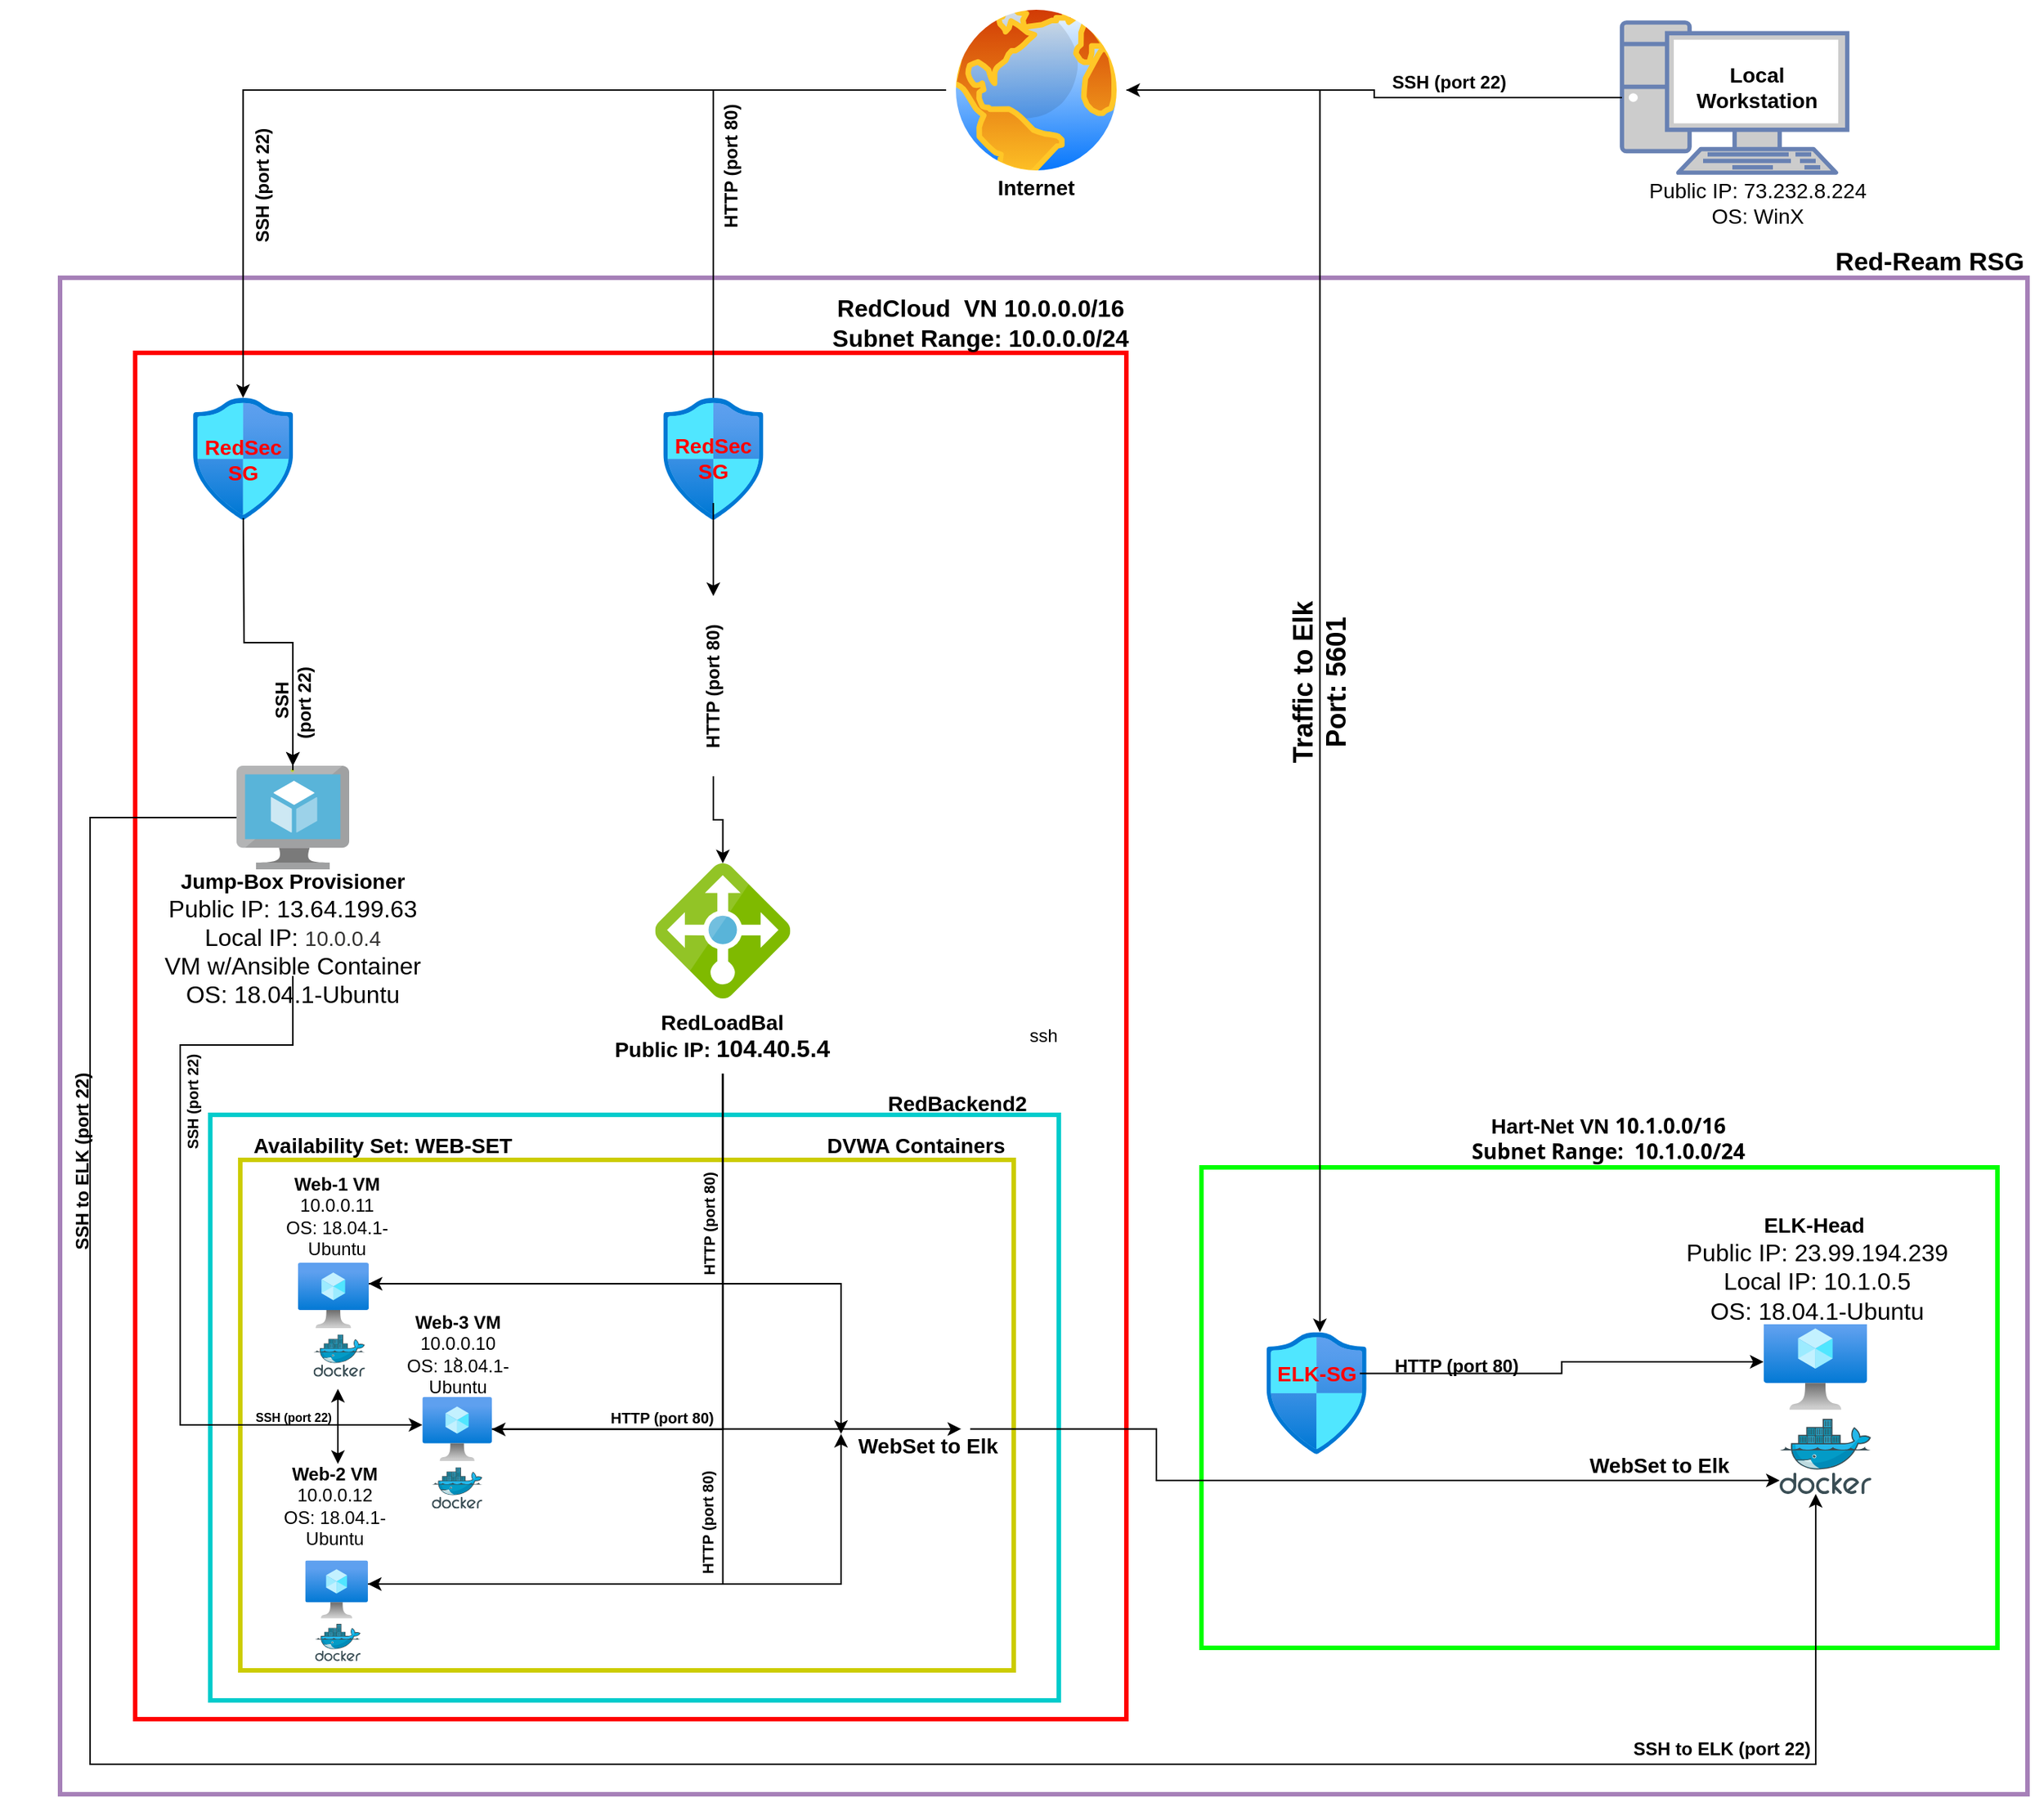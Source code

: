 <mxfile version="14.4.3" type="device"><diagram id="DOoQwO1xj8pVXRSFZuwf" name="Page-1"><mxGraphModel dx="1635" dy="803" grid="1" gridSize="10" guides="1" tooltips="1" connect="1" arrows="1" fold="1" page="1" pageScale="1" pageWidth="850" pageHeight="1100" math="0" shadow="0"><root><mxCell id="0"/><mxCell id="1" parent="0"/><mxCell id="IjSBgWSyNSszhUo6INS5-1" value="ssh" style="rounded=0;whiteSpace=wrap;html=1;fillColor=none;strokeColor=#A680B8;strokeWidth=3;" parent="1" vertex="1"><mxGeometry x="140" y="200" width="1310" height="1010" as="geometry"/></mxCell><mxCell id="IjSBgWSyNSszhUo6INS5-2" value="" style="rounded=0;whiteSpace=wrap;html=1;fillColor=none;strokeColor=#FF0000;strokeWidth=3;" parent="1" vertex="1"><mxGeometry x="190" y="250" width="660" height="910" as="geometry"/></mxCell><mxCell id="BYoWsbZ0JLzjnbYp8zpn-26" value="" style="rounded=0;whiteSpace=wrap;html=1;fillColor=none;strokeColor=#00CCCC;strokeWidth=3;" parent="1" vertex="1"><mxGeometry x="240" y="757.5" width="565" height="390" as="geometry"/></mxCell><mxCell id="BYoWsbZ0JLzjnbYp8zpn-49" value="" style="rounded=0;whiteSpace=wrap;html=1;fillColor=none;strokeColor=#CCCC00;strokeWidth=3;" parent="1" vertex="1"><mxGeometry x="260" y="787.5" width="515" height="340" as="geometry"/></mxCell><mxCell id="Sz56KbdWeMuLrCVz_roD-2" value="" style="rounded=0;whiteSpace=wrap;html=1;fillColor=none;strokeColor=#00FF00;strokeWidth=3;" parent="1" vertex="1"><mxGeometry x="900" y="792.5" width="530" height="320" as="geometry"/></mxCell><mxCell id="Sz56KbdWeMuLrCVz_roD-3" value="&lt;b style=&quot;font-size: 14px&quot;&gt;Hart-Net&amp;nbsp;&lt;/b&gt;&lt;b style=&quot;font-size: 14px&quot;&gt;VN &lt;font face=&quot;az_ea_font, Segoe UI, az_font, system-ui, -apple-system, BlinkMacSystemFont, Roboto, Oxygen, Ubuntu, Cantarell, Open Sans, Helvetica Neue, sans-serif&quot; style=&quot;font-size: 14px&quot;&gt;&lt;span style=&quot;background-color: rgb(255 , 255 , 255) ; font-size: 14px&quot;&gt;10.1.0.0/16&lt;br&gt;&lt;/span&gt;&lt;/font&gt;&lt;/b&gt;&lt;b style=&quot;font-size: 14px&quot;&gt;&lt;font face=&quot;az_ea_font, Segoe UI, az_font, system-ui, -apple-system, BlinkMacSystemFont, Roboto, Oxygen, Ubuntu, Cantarell, Open Sans, Helvetica Neue, sans-serif&quot; style=&quot;font-size: 14px&quot;&gt;&lt;span style=&quot;background-color: rgb(255 , 255 , 255) ; font-size: 14px&quot;&gt;Subnet Range:&amp;nbsp; 10.1.0.0/24&lt;/span&gt;&lt;/font&gt;&lt;/b&gt;&lt;b style=&quot;font-size: 14px&quot;&gt;&lt;br style=&quot;font-size: 14px&quot;&gt;&lt;/b&gt;" style="text;html=1;strokeColor=none;fillColor=none;align=center;verticalAlign=middle;whiteSpace=wrap;rounded=0;fontSize=14;" parent="1" vertex="1"><mxGeometry x="992" y="747.5" width="358" height="50" as="geometry"/></mxCell><mxCell id="IjSBgWSyNSszhUo6INS5-3" value="Red-Ream RSG" style="text;html=1;strokeColor=none;fillColor=none;align=center;verticalAlign=middle;whiteSpace=wrap;rounded=0;fontSize=17;fontStyle=1" parent="1" vertex="1"><mxGeometry x="1310" y="180" width="150" height="20" as="geometry"/></mxCell><mxCell id="IjSBgWSyNSszhUo6INS5-6" value="RedCloud&amp;nbsp; VN 10.0.0.0/16&lt;br style=&quot;font-size: 16px;&quot;&gt;Subnet Range: 10.0.0.0/24" style="text;html=1;strokeColor=none;fillColor=none;align=center;verticalAlign=middle;whiteSpace=wrap;rounded=0;fontSize=16;fontStyle=1" parent="1" vertex="1"><mxGeometry x="642.5" y="210" width="220" height="40" as="geometry"/></mxCell><mxCell id="IjSBgWSyNSszhUo6INS5-15" style="edgeStyle=orthogonalEdgeStyle;rounded=0;orthogonalLoop=1;jettySize=auto;html=1;fontSize=14;" parent="1" source="IjSBgWSyNSszhUo6INS5-12" target="IjSBgWSyNSszhUo6INS5-8" edge="1"><mxGeometry relative="1" as="geometry"><mxPoint x="650" y="190" as="targetPoint"/></mxGeometry></mxCell><mxCell id="Sz56KbdWeMuLrCVz_roD-10" style="edgeStyle=orthogonalEdgeStyle;rounded=0;orthogonalLoop=1;jettySize=auto;html=1;" parent="1" source="IjSBgWSyNSszhUo6INS5-12" target="Sz56KbdWeMuLrCVz_roD-9" edge="1"><mxGeometry relative="1" as="geometry"/></mxCell><mxCell id="q-Yv8kEIPbWHQzRfQvus-49" style="edgeStyle=orthogonalEdgeStyle;rounded=0;orthogonalLoop=1;jettySize=auto;html=1;fontSize=10;" parent="1" source="IjSBgWSyNSszhUo6INS5-12" target="BYoWsbZ0JLzjnbYp8zpn-39" edge="1"><mxGeometry relative="1" as="geometry"/></mxCell><mxCell id="IjSBgWSyNSszhUo6INS5-12" value="" style="aspect=fixed;perimeter=ellipsePerimeter;html=1;align=center;shadow=0;dashed=0;spacingTop=3;image;image=img/lib/active_directory/internet_globe.svg;fillColor=none;fontSize=14;" parent="1" vertex="1"><mxGeometry x="730" y="15" width="120" height="120" as="geometry"/></mxCell><mxCell id="BYoWsbZ0JLzjnbYp8zpn-4" value="SSH (port 22)" style="text;html=1;strokeColor=none;fillColor=none;align=center;verticalAlign=middle;whiteSpace=wrap;rounded=0;fontStyle=1;fontSize=12;" parent="1" vertex="1"><mxGeometry x="1010" y="60" width="110" height="20" as="geometry"/></mxCell><mxCell id="BYoWsbZ0JLzjnbYp8zpn-5" value="Internet" style="text;html=1;strokeColor=none;fillColor=none;align=center;verticalAlign=middle;whiteSpace=wrap;rounded=0;fontStyle=1;fontSize=14;" parent="1" vertex="1"><mxGeometry x="735" y="130" width="110" height="20" as="geometry"/></mxCell><mxCell id="BYoWsbZ0JLzjnbYp8zpn-18" value="" style="group" parent="1" vertex="1" connectable="0"><mxGeometry x="530" y="590" width="150" height="140" as="geometry"/></mxCell><mxCell id="IjSBgWSyNSszhUo6INS5-16" value="" style="aspect=fixed;html=1;points=[];align=center;image;fontSize=12;image=img/lib/mscae/Load_Balancer_feature.svg;fillColor=none;" parent="BYoWsbZ0JLzjnbYp8zpn-18" vertex="1"><mxGeometry x="6.25" width="90" height="90" as="geometry"/></mxCell><mxCell id="IjSBgWSyNSszhUo6INS5-32" value="RedLoadBal&lt;br&gt;Public IP:&amp;nbsp;&lt;span style=&quot;font-family: &amp;#34;az_ea_font&amp;#34; , &amp;#34;segoe ui&amp;#34; , &amp;#34;az_font&amp;#34; , , , &amp;#34;blinkmacsystemfont&amp;#34; , &amp;#34;roboto&amp;#34; , &amp;#34;oxygen&amp;#34; , &amp;#34;ubuntu&amp;#34; , &amp;#34;cantarell&amp;#34; , &amp;#34;open sans&amp;#34; , &amp;#34;helvetica neue&amp;#34; , sans-serif ; font-size: 16px ; background-color: rgb(255 , 255 , 255)&quot;&gt;104.40.5.4&lt;/span&gt;" style="text;html=1;strokeColor=none;fillColor=none;align=center;verticalAlign=middle;whiteSpace=wrap;rounded=0;fontSize=14;fontStyle=1" parent="BYoWsbZ0JLzjnbYp8zpn-18" vertex="1"><mxGeometry x="-30.62" y="90" width="163.75" height="50" as="geometry"/></mxCell><mxCell id="BYoWsbZ0JLzjnbYp8zpn-19" value="&amp;nbsp;SSH (port 22)" style="text;html=1;strokeColor=none;fillColor=none;align=center;verticalAlign=middle;whiteSpace=wrap;rounded=0;rotation=-90;fontStyle=1" parent="1" vertex="1"><mxGeometry x="230" y="120" width="90" height="40" as="geometry"/></mxCell><mxCell id="BYoWsbZ0JLzjnbYp8zpn-23" value="" style="group" parent="1" vertex="1" connectable="0"><mxGeometry x="100" y="280" width="250" height="110" as="geometry"/></mxCell><mxCell id="BYoWsbZ0JLzjnbYp8zpn-6" value="" style="group" parent="BYoWsbZ0JLzjnbYp8zpn-23" vertex="1" connectable="0"><mxGeometry width="195.273" height="85.938" as="geometry"/></mxCell><mxCell id="IjSBgWSyNSszhUo6INS5-8" value="" style="aspect=fixed;html=1;points=[];align=center;image;fontSize=12;image=img/lib/azure2/networking/Network_Security_Groups.svg;fillColor=none;" parent="BYoWsbZ0JLzjnbYp8zpn-6" vertex="1"><mxGeometry x="128.42" width="66.852" height="81.17" as="geometry"/></mxCell><mxCell id="BYoWsbZ0JLzjnbYp8zpn-94" value="&lt;b&gt;&lt;font color=&quot;#ff0000&quot;&gt;RedSec SG&lt;/font&gt;&lt;/b&gt;" style="text;html=1;strokeColor=none;fillColor=none;align=center;verticalAlign=middle;whiteSpace=wrap;rounded=0;fontSize=14;container=1;" parent="BYoWsbZ0JLzjnbYp8zpn-6" vertex="1"><mxGeometry x="132.98" y="11" width="57.73" height="60" as="geometry"><mxRectangle x="90" y="71.43" width="130" height="20" as="alternateBounds"/></mxGeometry></mxCell><mxCell id="BYoWsbZ0JLzjnbYp8zpn-27" value="&lt;b style=&quot;font-size: 14px&quot;&gt;RedBackend2&lt;/b&gt;" style="text;html=1;strokeColor=none;fillColor=none;align=center;verticalAlign=middle;whiteSpace=wrap;rounded=0;fontSize=14;" parent="1" vertex="1"><mxGeometry x="670" y="730" width="135" height="40" as="geometry"/></mxCell><mxCell id="BYoWsbZ0JLzjnbYp8zpn-30" value="" style="group" parent="1" vertex="1" connectable="0"><mxGeometry x="190" y="525" width="210" height="140" as="geometry"/></mxCell><mxCell id="IjSBgWSyNSszhUo6INS5-19" value="" style="aspect=fixed;html=1;points=[];align=center;image;fontSize=12;image=img/lib/mscae/Virtual_Machine.svg;fillColor=none;" parent="BYoWsbZ0JLzjnbYp8zpn-30" vertex="1"><mxGeometry x="67.5" width="75" height="69" as="geometry"/></mxCell><mxCell id="IjSBgWSyNSszhUo6INS5-33" value="Jump-Box Provisioner&lt;br&gt;&lt;span style=&quot;font-weight: normal ; font-size: 16px ; background-color: rgb(255 , 255 , 255)&quot;&gt;Public IP: 13.64.199.63&lt;br&gt;Local IP:&amp;nbsp;&lt;/span&gt;&lt;span style=&quot;font-weight: normal ; color: rgb(50 , 49 , 48) ; background-color: rgb(255 , 255 , 255)&quot;&gt;&lt;font style=&quot;font-size: 14px&quot;&gt;10.0.0.4&lt;br&gt;&lt;/font&gt;&lt;/span&gt;&lt;span style=&quot;background-color: rgb(255 , 255 , 255)&quot;&gt;&lt;span style=&quot;font-weight: normal&quot;&gt;&lt;span style=&quot;font-size: 16px&quot;&gt;VM w/Ansible Container&lt;/span&gt;&lt;br&gt;&lt;span style=&quot;font-size: 16px&quot;&gt;OS: 18.04.1-Ubuntu&lt;/span&gt;&lt;/span&gt;&lt;br&gt;&lt;/span&gt;" style="text;html=1;strokeColor=none;fillColor=none;align=center;verticalAlign=middle;whiteSpace=wrap;rounded=0;fontSize=14;fontStyle=1" parent="BYoWsbZ0JLzjnbYp8zpn-30" vertex="1"><mxGeometry y="90" width="210" height="50" as="geometry"/></mxCell><mxCell id="BYoWsbZ0JLzjnbYp8zpn-31" style="edgeStyle=orthogonalEdgeStyle;rounded=0;orthogonalLoop=1;jettySize=auto;html=1;" parent="1" source="BYoWsbZ0JLzjnbYp8zpn-32" target="IjSBgWSyNSszhUo6INS5-19" edge="1"><mxGeometry relative="1" as="geometry"/></mxCell><mxCell id="BYoWsbZ0JLzjnbYp8zpn-33" value="" style="group;fontSize=14;" parent="1" vertex="1" connectable="0"><mxGeometry x="1180" y="30" width="150" height="100" as="geometry"/></mxCell><mxCell id="BYoWsbZ0JLzjnbYp8zpn-1" value="" style="fontColor=#0066CC;verticalAlign=top;verticalLabelPosition=bottom;labelPosition=center;align=center;html=1;outlineConnect=0;fillColor=#CCCCCC;strokeColor=#6881B3;gradientColor=none;gradientDirection=north;strokeWidth=2;shape=mxgraph.networks.pc;" parent="BYoWsbZ0JLzjnbYp8zpn-33" vertex="1"><mxGeometry width="150" height="100" as="geometry"/></mxCell><mxCell id="BYoWsbZ0JLzjnbYp8zpn-3" value="Local Workstation" style="text;html=1;strokeColor=none;fillColor=none;align=center;verticalAlign=middle;whiteSpace=wrap;rounded=0;fontStyle=1;fontSize=14;" parent="BYoWsbZ0JLzjnbYp8zpn-33" vertex="1"><mxGeometry x="30" y="14.286" width="120" height="57.143" as="geometry"/></mxCell><mxCell id="BYoWsbZ0JLzjnbYp8zpn-34" style="edgeStyle=orthogonalEdgeStyle;rounded=0;orthogonalLoop=1;jettySize=auto;html=1;entryX=1;entryY=0.5;entryDx=0;entryDy=0;" parent="1" source="BYoWsbZ0JLzjnbYp8zpn-1" target="IjSBgWSyNSszhUo6INS5-12" edge="1"><mxGeometry relative="1" as="geometry"/></mxCell><mxCell id="q-Yv8kEIPbWHQzRfQvus-2" value="&lt;span style=&quot;font-size: 14px;&quot;&gt;Public IP: 73.232.8.224&lt;br style=&quot;font-size: 14px;&quot;&gt;OS: WinX&lt;/span&gt;" style="edgeLabel;html=1;align=center;verticalAlign=middle;resizable=0;points=[];labelBackgroundColor=none;fontStyle=0;fontSize=14;" parent="BYoWsbZ0JLzjnbYp8zpn-34" vertex="1" connectable="0"><mxGeometry x="-0.433" y="5" relative="1" as="geometry"><mxPoint x="185.17" y="64.97" as="offset"/></mxGeometry></mxCell><mxCell id="q-Yv8kEIPbWHQzRfQvus-3" value="Traffic to Elk&lt;br style=&quot;font-size: 18px&quot;&gt;Port: 5601" style="edgeLabel;html=1;align=center;verticalAlign=middle;resizable=0;points=[];labelBackgroundColor=none;fontStyle=1;fontSize=18;rotation=-90;" parent="BYoWsbZ0JLzjnbYp8zpn-34" vertex="1" connectable="0"><mxGeometry x="-0.433" y="5" relative="1" as="geometry"><mxPoint x="-106.29" y="385" as="offset"/></mxGeometry></mxCell><mxCell id="BYoWsbZ0JLzjnbYp8zpn-36" value="" style="group" parent="1" vertex="1" connectable="0"><mxGeometry x="413.13" y="280" width="250" height="110" as="geometry"/></mxCell><mxCell id="BYoWsbZ0JLzjnbYp8zpn-37" value="" style="group" parent="BYoWsbZ0JLzjnbYp8zpn-36" vertex="1" connectable="0"><mxGeometry width="195.273" height="85.938" as="geometry"/></mxCell><mxCell id="BYoWsbZ0JLzjnbYp8zpn-38" value="" style="aspect=fixed;html=1;points=[];align=center;image;fontSize=12;image=img/lib/azure2/networking/Network_Security_Groups.svg;fillColor=none;" parent="BYoWsbZ0JLzjnbYp8zpn-37" vertex="1"><mxGeometry x="128.42" width="66.852" height="81.17" as="geometry"/></mxCell><mxCell id="BYoWsbZ0JLzjnbYp8zpn-39" value="&lt;b&gt;&lt;font color=&quot;#ff0000&quot;&gt;RedSec SG&lt;/font&gt;&lt;/b&gt;" style="text;html=1;strokeColor=none;fillColor=none;align=center;verticalAlign=middle;whiteSpace=wrap;rounded=0;fontSize=14;container=1;" parent="BYoWsbZ0JLzjnbYp8zpn-37" vertex="1"><mxGeometry x="132.98" y="10" width="57.73" height="60" as="geometry"><mxRectangle x="90" y="71.43" width="130" height="20" as="alternateBounds"/></mxGeometry></mxCell><mxCell id="BYoWsbZ0JLzjnbYp8zpn-47" value="HTTP (port 80)" style="text;html=1;strokeColor=none;fillColor=none;align=center;verticalAlign=middle;whiteSpace=wrap;rounded=0;fontStyle=1;rotation=-90;fontSize=12;" parent="1" vertex="1"><mxGeometry x="527.5" y="111" width="119" height="30" as="geometry"/></mxCell><mxCell id="BYoWsbZ0JLzjnbYp8zpn-50" value="&lt;b style=&quot;font-size: 14px;&quot;&gt;Availability Set: WEB-SET&lt;br style=&quot;font-size: 14px;&quot;&gt;&lt;/b&gt;" style="text;html=1;strokeColor=none;fillColor=none;align=center;verticalAlign=middle;whiteSpace=wrap;rounded=0;fontSize=14;" parent="1" vertex="1"><mxGeometry x="260" y="757.5" width="190" height="40" as="geometry"/></mxCell><mxCell id="BYoWsbZ0JLzjnbYp8zpn-72" value="&lt;font style=&quot;font-size: 8px&quot;&gt;&amp;nbsp;SSH (port 22)&lt;/font&gt;" style="text;html=1;strokeColor=none;fillColor=none;align=center;verticalAlign=middle;whiteSpace=wrap;rounded=0;rotation=0;fontStyle=1" parent="1" vertex="1"><mxGeometry x="267.31" y="946.25" width="55.38" height="22.5" as="geometry"/></mxCell><mxCell id="BYoWsbZ0JLzjnbYp8zpn-85" value="HTTP (port 80)" style="text;html=1;strokeColor=none;fillColor=none;align=center;verticalAlign=middle;whiteSpace=wrap;rounded=0;fontStyle=1;rotation=-90;fontSize=10;" parent="1" vertex="1"><mxGeometry x="523" y="1019" width="95.74" height="20" as="geometry"/></mxCell><mxCell id="BYoWsbZ0JLzjnbYp8zpn-32" value="&amp;nbsp;SSH (port 22)" style="text;html=1;strokeColor=none;fillColor=none;align=center;verticalAlign=middle;whiteSpace=wrap;rounded=0;rotation=-90;fontStyle=1" parent="1" vertex="1"><mxGeometry x="270" y="462.97" width="50" height="40" as="geometry"/></mxCell><mxCell id="BYoWsbZ0JLzjnbYp8zpn-95" value="&amp;nbsp;SSH (port 22)" style="text;html=1;strokeColor=none;fillColor=none;align=center;verticalAlign=middle;whiteSpace=wrap;rounded=0;rotation=-90;fontStyle=1;fontSize=10;" parent="1" vertex="1"><mxGeometry x="178" y="730" width="100" height="40" as="geometry"/></mxCell><mxCell id="Sz56KbdWeMuLrCVz_roD-17" value="" style="group" parent="1" vertex="1" connectable="0"><mxGeometry x="1210" y="830" width="200" height="190" as="geometry"/></mxCell><mxCell id="Sz56KbdWeMuLrCVz_roD-11" value="" style="group" parent="Sz56KbdWeMuLrCVz_roD-17" vertex="1" connectable="0"><mxGeometry x="49" y="30" width="102.43" height="160" as="geometry"/></mxCell><mxCell id="Sz56KbdWeMuLrCVz_roD-13" value="" style="aspect=fixed;html=1;points=[];align=center;image;fontSize=12;image=img/lib/azure2/compute/Virtual_Machine.svg;fillColor=none;" parent="Sz56KbdWeMuLrCVz_roD-11" vertex="1"><mxGeometry x="15.26" y="30" width="69" height="64" as="geometry"/></mxCell><mxCell id="Sz56KbdWeMuLrCVz_roD-14" value="&lt;b&gt;ELK-Head&amp;nbsp;&lt;br&gt;&lt;/b&gt;&lt;span style=&quot;background-color: rgb(255 , 255 , 255)&quot;&gt;&lt;span style=&quot;font-size: 16px&quot;&gt;Public IP: 23.99.194.239&lt;/span&gt;&lt;br&gt;&lt;span style=&quot;font-size: 16px&quot;&gt;Local IP: 10.1.0.5&lt;/span&gt;&lt;br&gt;&lt;span style=&quot;font-size: 16px&quot;&gt;OS: 18.04.1-Ubuntu&lt;/span&gt;&lt;br&gt;&lt;/span&gt;" style="text;html=1;strokeColor=none;fillColor=none;align=center;verticalAlign=middle;whiteSpace=wrap;rounded=0;fontSize=14;" parent="Sz56KbdWeMuLrCVz_roD-17" vertex="1"><mxGeometry y="-10" width="200" height="80" as="geometry"/></mxCell><mxCell id="Sz56KbdWeMuLrCVz_roD-19" value="HTTP (port 80)" style="text;html=1;strokeColor=none;fillColor=none;align=center;verticalAlign=middle;whiteSpace=wrap;rounded=0;fontStyle=1;rotation=0;" parent="1" vertex="1"><mxGeometry x="1010" y="910" width="120" height="30" as="geometry"/></mxCell><mxCell id="Sz56KbdWeMuLrCVz_roD-15" value="" style="aspect=fixed;html=1;points=[];align=center;image;fontSize=12;image=img/lib/mscae/Docker.svg;fillColor=none;" parent="1" vertex="1"><mxGeometry x="1285" y="960" width="60.98" height="50" as="geometry"/></mxCell><mxCell id="q-Yv8kEIPbWHQzRfQvus-10" style="edgeStyle=orthogonalEdgeStyle;rounded=0;orthogonalLoop=1;jettySize=auto;html=1;fontSize=12;" parent="1" target="IjSBgWSyNSszhUo6INS5-19" edge="1"><mxGeometry relative="1" as="geometry"><mxPoint x="262" y="360" as="sourcePoint"/></mxGeometry></mxCell><mxCell id="q-Yv8kEIPbWHQzRfQvus-12" value="WebSet to Elk" style="text;html=1;strokeColor=none;fillColor=none;align=center;verticalAlign=middle;whiteSpace=wrap;rounded=0;labelBackgroundColor=none;fontSize=14;rotation=0;fontStyle=1" parent="1" vertex="1"><mxGeometry x="1150" y="981" width="110" height="20" as="geometry"/></mxCell><mxCell id="q-Yv8kEIPbWHQzRfQvus-30" value="" style="group" parent="1" vertex="1" connectable="0"><mxGeometry x="280" y="820" width="112.43" height="124.86" as="geometry"/></mxCell><mxCell id="BYoWsbZ0JLzjnbYp8zpn-61" value="" style="group" parent="q-Yv8kEIPbWHQzRfQvus-30" vertex="1" connectable="0"><mxGeometry y="15.394" width="112.43" height="109.466" as="geometry"/></mxCell><mxCell id="BYoWsbZ0JLzjnbYp8zpn-17" value="" style="group" parent="BYoWsbZ0JLzjnbYp8zpn-61" vertex="1" connectable="0"><mxGeometry y="6.842" width="112.43" height="102.625" as="geometry"/></mxCell><mxCell id="IjSBgWSyNSszhUo6INS5-9" value="" style="aspect=fixed;html=1;points=[];align=center;image;fontSize=12;image=img/lib/azure2/compute/Virtual_Machine.svg;fillColor=none;" parent="BYoWsbZ0JLzjnbYp8zpn-17" vertex="1"><mxGeometry x="18.341" y="13.683" width="47.206" height="43.785" as="geometry"/></mxCell><mxCell id="BYoWsbZ0JLzjnbYp8zpn-54" value="" style="aspect=fixed;html=1;points=[];align=center;image;fontSize=12;image=img/lib/mscae/Docker.svg;fillColor=none;" parent="BYoWsbZ0JLzjnbYp8zpn-61" vertex="1"><mxGeometry x="28.769" y="68.416" width="34.207" height="28.05" as="geometry"/></mxCell><mxCell id="IjSBgWSyNSszhUo6INS5-42" value="&lt;b style=&quot;font-size: 12px&quot;&gt;Web-1 VM&lt;/b&gt;&lt;br style=&quot;font-size: 12px&quot;&gt;10.0.0.11&lt;br&gt;OS:&amp;nbsp;18.04.1-Ubuntu" style="text;html=1;strokeColor=none;fillColor=none;align=center;verticalAlign=middle;whiteSpace=wrap;rounded=0;fontSize=12;" parent="q-Yv8kEIPbWHQzRfQvus-30" vertex="1"><mxGeometry x="11.975" width="64.859" height="10.977" as="geometry"/></mxCell><mxCell id="q-Yv8kEIPbWHQzRfQvus-31" value="" style="group" parent="1" vertex="1" connectable="0"><mxGeometry x="294" y="1030" width="61.97" height="102.85" as="geometry"/></mxCell><mxCell id="BYoWsbZ0JLzjnbYp8zpn-58" value="" style="group" parent="q-Yv8kEIPbWHQzRfQvus-31" vertex="1" connectable="0"><mxGeometry y="6.05" width="61.97" height="96.8" as="geometry"/></mxCell><mxCell id="BYoWsbZ0JLzjnbYp8zpn-14" value="" style="group" parent="BYoWsbZ0JLzjnbYp8zpn-58" vertex="1" connectable="0"><mxGeometry y="6.05" width="61.97" height="90.75" as="geometry"/></mxCell><mxCell id="IjSBgWSyNSszhUo6INS5-23" value="" style="aspect=fixed;html=1;points=[];align=center;image;fontSize=12;image=img/lib/azure2/compute/Virtual_Machine.svg;fillColor=none;" parent="BYoWsbZ0JLzjnbYp8zpn-14" vertex="1"><mxGeometry x="9.232" y="12.1" width="41.743" height="38.719" as="geometry"/></mxCell><mxCell id="BYoWsbZ0JLzjnbYp8zpn-56" value="" style="aspect=fixed;html=1;points=[];align=center;image;fontSize=12;image=img/lib/mscae/Docker.svg;fillColor=none;" parent="BYoWsbZ0JLzjnbYp8zpn-58" vertex="1"><mxGeometry x="15.857" y="60.5" width="30.249" height="24.804" as="geometry"/></mxCell><mxCell id="IjSBgWSyNSszhUo6INS5-46" value="&lt;b style=&quot;font-size: 12px&quot;&gt;Web-2&amp;nbsp;VM&lt;br style=&quot;font-size: 12px&quot;&gt;&lt;/b&gt;10.0.0.12&lt;br style=&quot;font-size: 12px&quot;&gt;OS:&amp;nbsp;18.04.1-Ubuntu" style="text;html=1;strokeColor=none;fillColor=none;align=center;verticalAlign=middle;whiteSpace=wrap;rounded=0;fontSize=12;" parent="q-Yv8kEIPbWHQzRfQvus-31" vertex="1"><mxGeometry x="4.495" y="-35.774" width="49.664" height="47.877" as="geometry"/></mxCell><mxCell id="q-Yv8kEIPbWHQzRfQvus-32" value="`" style="group" parent="1" vertex="1" connectable="0"><mxGeometry x="370" y="910" width="68.75" height="122.5" as="geometry"/></mxCell><mxCell id="BYoWsbZ0JLzjnbYp8zpn-60" value="" style="group" parent="q-Yv8kEIPbWHQzRfQvus-32" vertex="1" connectable="0"><mxGeometry y="15.103" width="68.75" height="107.397" as="geometry"/></mxCell><mxCell id="BYoWsbZ0JLzjnbYp8zpn-59" value="" style="group" parent="BYoWsbZ0JLzjnbYp8zpn-60" vertex="1" connectable="0"><mxGeometry y="6.712" width="68.75" height="100.685" as="geometry"/></mxCell><mxCell id="BYoWsbZ0JLzjnbYp8zpn-8" value="" style="group" parent="BYoWsbZ0JLzjnbYp8zpn-59" vertex="1" connectable="0"><mxGeometry width="68.75" height="100.685" as="geometry"/></mxCell><mxCell id="IjSBgWSyNSszhUo6INS5-10" value="" style="aspect=fixed;html=1;points=[];align=center;image;fontSize=12;image=img/lib/azure2/compute/Virtual_Machine.svg;fillColor=none;" parent="BYoWsbZ0JLzjnbYp8zpn-8" vertex="1"><mxGeometry x="11.222" y="13.425" width="46.312" height="42.956" as="geometry"/></mxCell><mxCell id="BYoWsbZ0JLzjnbYp8zpn-57" value="" style="aspect=fixed;html=1;points=[];align=center;image;fontSize=12;image=img/lib/mscae/Docker.svg;fillColor=none;" parent="BYoWsbZ0JLzjnbYp8zpn-59" vertex="1"><mxGeometry x="17.599" y="60.411" width="33.56" height="27.519" as="geometry"/></mxCell><mxCell id="IjSBgWSyNSszhUo6INS5-47" value="&lt;b style=&quot;font-size: 12px&quot;&gt;Web-3&amp;nbsp;VM&lt;br style=&quot;font-size: 12px&quot;&gt;&lt;/b&gt;10.0.0.10&lt;br style=&quot;font-size: 12px&quot;&gt;OS:&amp;nbsp;18.04.1-Ubuntu" style="text;html=1;strokeColor=none;fillColor=none;align=center;verticalAlign=middle;whiteSpace=wrap;rounded=0;fontSize=12;" parent="q-Yv8kEIPbWHQzRfQvus-32" vertex="1"><mxGeometry x="7.53" y="-20" width="53.7" height="53.56" as="geometry"/></mxCell><mxCell id="q-Yv8kEIPbWHQzRfQvus-37" style="edgeStyle=orthogonalEdgeStyle;rounded=0;orthogonalLoop=1;jettySize=auto;html=1;fontSize=12;" parent="1" source="IjSBgWSyNSszhUo6INS5-33" target="IjSBgWSyNSszhUo6INS5-10" edge="1"><mxGeometry relative="1" as="geometry"><Array as="points"><mxPoint x="295" y="711"/><mxPoint x="220" y="711"/><mxPoint x="220" y="964"/></Array></mxGeometry></mxCell><mxCell id="q-Yv8kEIPbWHQzRfQvus-41" value="" style="endArrow=classic;startArrow=classic;html=1;fontSize=12;" parent="1" edge="1"><mxGeometry width="50" height="50" relative="1" as="geometry"><mxPoint x="325" y="990" as="sourcePoint"/><mxPoint x="325" y="940" as="targetPoint"/></mxGeometry></mxCell><mxCell id="q-Yv8kEIPbWHQzRfQvus-51" style="edgeStyle=orthogonalEdgeStyle;rounded=0;orthogonalLoop=1;jettySize=auto;html=1;fontSize=10;" parent="1" source="BYoWsbZ0JLzjnbYp8zpn-48" target="IjSBgWSyNSszhUo6INS5-16" edge="1"><mxGeometry relative="1" as="geometry"/></mxCell><mxCell id="BYoWsbZ0JLzjnbYp8zpn-48" value="HTTP (port 80)" style="text;html=1;strokeColor=none;fillColor=none;align=center;verticalAlign=middle;whiteSpace=wrap;rounded=0;fontStyle=1;rotation=-90;fontSize=12;" parent="1" vertex="1"><mxGeometry x="514.98" y="457" width="120" height="30" as="geometry"/></mxCell><mxCell id="q-Yv8kEIPbWHQzRfQvus-52" style="edgeStyle=orthogonalEdgeStyle;rounded=0;orthogonalLoop=1;jettySize=auto;html=1;fontSize=10;" parent="1" source="BYoWsbZ0JLzjnbYp8zpn-39" target="BYoWsbZ0JLzjnbYp8zpn-48" edge="1"><mxGeometry relative="1" as="geometry"><mxPoint x="575" y="350" as="sourcePoint"/><mxPoint x="581.3" y="590" as="targetPoint"/></mxGeometry></mxCell><mxCell id="q-Yv8kEIPbWHQzRfQvus-54" style="edgeStyle=orthogonalEdgeStyle;rounded=0;orthogonalLoop=1;jettySize=auto;html=1;fontSize=10;" parent="1" source="IjSBgWSyNSszhUo6INS5-32" target="IjSBgWSyNSszhUo6INS5-10" edge="1"><mxGeometry relative="1" as="geometry"><Array as="points"><mxPoint x="581" y="967"/></Array></mxGeometry></mxCell><mxCell id="q-Yv8kEIPbWHQzRfQvus-57" style="edgeStyle=orthogonalEdgeStyle;rounded=0;orthogonalLoop=1;jettySize=auto;html=1;fontSize=10;" parent="1" source="IjSBgWSyNSszhUo6INS5-32" target="IjSBgWSyNSszhUo6INS5-9" edge="1"><mxGeometry relative="1" as="geometry"><Array as="points"><mxPoint x="581" y="870"/></Array></mxGeometry></mxCell><mxCell id="q-Yv8kEIPbWHQzRfQvus-58" style="edgeStyle=orthogonalEdgeStyle;rounded=0;orthogonalLoop=1;jettySize=auto;html=1;fontSize=10;" parent="1" source="IjSBgWSyNSszhUo6INS5-32" target="IjSBgWSyNSszhUo6INS5-23" edge="1"><mxGeometry relative="1" as="geometry"><Array as="points"><mxPoint x="581" y="1070"/></Array></mxGeometry></mxCell><mxCell id="q-Yv8kEIPbWHQzRfQvus-61" value="HTTP (port 80)" style="text;html=1;strokeColor=none;fillColor=none;align=center;verticalAlign=middle;whiteSpace=wrap;rounded=0;fontStyle=1;rotation=-90;fontSize=10;" parent="1" vertex="1"><mxGeometry x="534" y="820" width="75.74" height="20" as="geometry"/></mxCell><mxCell id="q-Yv8kEIPbWHQzRfQvus-62" value="HTTP (port 80)" style="text;html=1;strokeColor=none;fillColor=none;align=center;verticalAlign=middle;whiteSpace=wrap;rounded=0;fontStyle=1;rotation=0;fontSize=10;" parent="1" vertex="1"><mxGeometry x="503" y="949.25" width="75.74" height="20" as="geometry"/></mxCell><mxCell id="Sz56KbdWeMuLrCVz_roD-9" value="&lt;b&gt;&lt;font color=&quot;#ff0000&quot;&gt;ELK-SG&lt;/font&gt;&lt;/b&gt;" style="text;html=1;strokeColor=none;fillColor=none;align=center;verticalAlign=middle;whiteSpace=wrap;rounded=0;fontSize=14;container=1;" parent="1" vertex="1"><mxGeometry x="947.71" y="902.26" width="62.293" height="85.938" as="geometry"><mxRectangle x="90" y="71.43" width="130" height="20" as="alternateBounds"/></mxGeometry></mxCell><mxCell id="q-Yv8kEIPbWHQzRfQvus-63" value="" style="group;container=1;" parent="Sz56KbdWeMuLrCVz_roD-9" vertex="1" connectable="0"><mxGeometry x="-132.98" width="195.273" height="85.938" as="geometry"/></mxCell><mxCell id="q-Yv8kEIPbWHQzRfQvus-64" value="" style="aspect=fixed;html=1;points=[];align=center;image;fontSize=12;image=img/lib/azure2/networking/Network_Security_Groups.svg;fillColor=none;" parent="q-Yv8kEIPbWHQzRfQvus-63" vertex="1"><mxGeometry x="128.42" width="66.852" height="81.17" as="geometry"/></mxCell><mxCell id="q-Yv8kEIPbWHQzRfQvus-65" value="&lt;b&gt;&lt;font color=&quot;#ff0000&quot;&gt;ELK-SG&lt;/font&gt;&lt;/b&gt;" style="text;html=1;strokeColor=none;fillColor=none;align=center;verticalAlign=middle;whiteSpace=wrap;rounded=0;fontSize=14;container=1;" parent="q-Yv8kEIPbWHQzRfQvus-63" vertex="1"><mxGeometry x="132.98" y="-2.56" width="57.73" height="60" as="geometry"><mxRectangle x="90" y="71.43" width="130" height="20" as="alternateBounds"/></mxGeometry></mxCell><mxCell id="q-Yv8kEIPbWHQzRfQvus-68" style="edgeStyle=orthogonalEdgeStyle;rounded=0;orthogonalLoop=1;jettySize=auto;html=1;fontSize=15;" parent="1" source="q-Yv8kEIPbWHQzRfQvus-65" target="Sz56KbdWeMuLrCVz_roD-13" edge="1"><mxGeometry relative="1" as="geometry"/></mxCell><mxCell id="q-Yv8kEIPbWHQzRfQvus-69" value="&amp;nbsp;SSH to ELK&amp;nbsp;(port 22)" style="text;html=1;strokeColor=none;fillColor=none;align=center;verticalAlign=middle;whiteSpace=wrap;rounded=0;rotation=-90;fontStyle=1" parent="1" vertex="1"><mxGeometry x="90" y="770" width="130" height="40" as="geometry"/></mxCell><mxCell id="q-Yv8kEIPbWHQzRfQvus-72" style="edgeStyle=orthogonalEdgeStyle;rounded=0;orthogonalLoop=1;jettySize=auto;html=1;fontSize=15;" parent="1" source="IjSBgWSyNSszhUo6INS5-19" edge="1"><mxGeometry relative="1" as="geometry"><mxPoint x="1309" y="1010" as="targetPoint"/><Array as="points"><mxPoint x="160" y="560"/><mxPoint x="160" y="1190"/><mxPoint x="1309" y="1190"/></Array></mxGeometry></mxCell><mxCell id="q-Yv8kEIPbWHQzRfQvus-73" value="&amp;nbsp;SSH to ELK&amp;nbsp;(port 22)" style="text;html=1;strokeColor=none;fillColor=none;align=center;verticalAlign=middle;whiteSpace=wrap;rounded=0;rotation=0;fontStyle=1" parent="1" vertex="1"><mxGeometry x="1180" y="1160" width="130" height="40" as="geometry"/></mxCell><mxCell id="q-Yv8kEIPbWHQzRfQvus-76" style="edgeStyle=orthogonalEdgeStyle;rounded=0;orthogonalLoop=1;jettySize=auto;html=1;fontSize=14;" parent="1" target="Sz56KbdWeMuLrCVz_roD-15" edge="1"><mxGeometry relative="1" as="geometry"><mxPoint x="746" y="966.72" as="sourcePoint"/><Array as="points"><mxPoint x="870" y="967"/><mxPoint x="870" y="1001"/></Array></mxGeometry></mxCell><mxCell id="q-Yv8kEIPbWHQzRfQvus-77" style="edgeStyle=orthogonalEdgeStyle;rounded=0;orthogonalLoop=1;jettySize=auto;html=1;fontSize=14;" parent="1" source="IjSBgWSyNSszhUo6INS5-9" edge="1"><mxGeometry relative="1" as="geometry"><mxPoint x="660" y="970" as="targetPoint"/><Array as="points"><mxPoint x="660" y="870"/></Array></mxGeometry></mxCell><mxCell id="q-Yv8kEIPbWHQzRfQvus-78" style="edgeStyle=orthogonalEdgeStyle;rounded=0;orthogonalLoop=1;jettySize=auto;html=1;fontSize=14;" parent="1" source="IjSBgWSyNSszhUo6INS5-23" edge="1"><mxGeometry relative="1" as="geometry"><mxPoint x="660" y="970" as="targetPoint"/><Array as="points"><mxPoint x="660" y="1070"/></Array></mxGeometry></mxCell><mxCell id="q-Yv8kEIPbWHQzRfQvus-84" style="edgeStyle=orthogonalEdgeStyle;rounded=0;orthogonalLoop=1;jettySize=auto;html=1;fontSize=14;" parent="1" source="IjSBgWSyNSszhUo6INS5-10" edge="1"><mxGeometry relative="1" as="geometry"><mxPoint x="427.534" y="966.72" as="sourcePoint"/><mxPoint x="740" y="966.718" as="targetPoint"/><Array as="points"/></mxGeometry></mxCell><mxCell id="q-Yv8kEIPbWHQzRfQvus-88" value="WebSet to Elk" style="text;html=1;strokeColor=none;fillColor=none;align=center;verticalAlign=middle;whiteSpace=wrap;rounded=0;labelBackgroundColor=none;fontSize=14;rotation=0;fontStyle=1" parent="1" vertex="1"><mxGeometry x="663.13" y="968.2" width="110" height="20" as="geometry"/></mxCell><mxCell id="q-Yv8kEIPbWHQzRfQvus-90" value="&lt;b style=&quot;font-size: 14px;&quot;&gt;DVWA Containers&lt;br style=&quot;font-size: 14px;&quot;&gt;&lt;/b&gt;" style="text;html=1;strokeColor=none;fillColor=none;align=center;verticalAlign=middle;whiteSpace=wrap;rounded=0;fontSize=14;" parent="1" vertex="1"><mxGeometry x="634.98" y="757.5" width="150" height="40" as="geometry"/></mxCell></root></mxGraphModel></diagram></mxfile>